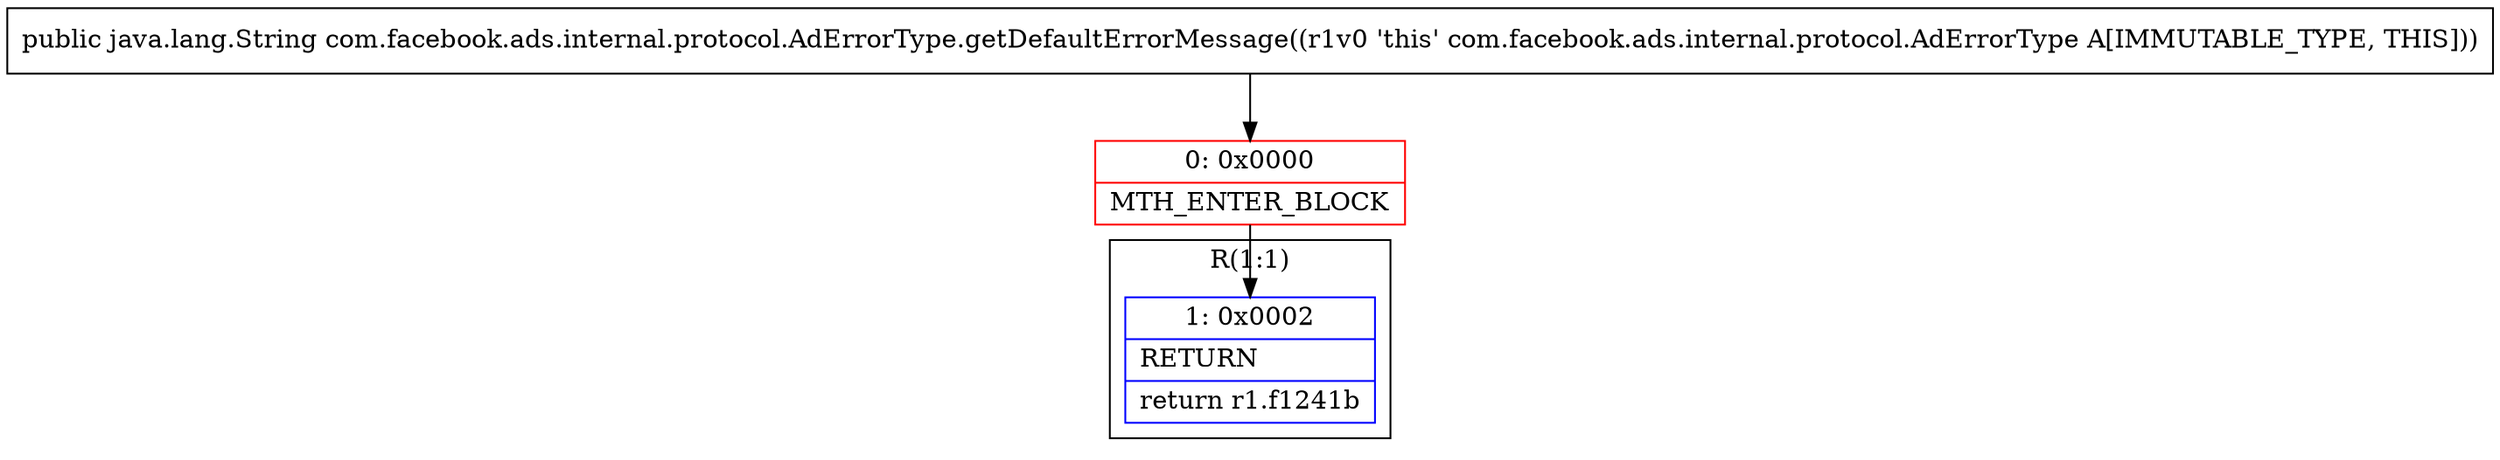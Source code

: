 digraph "CFG forcom.facebook.ads.internal.protocol.AdErrorType.getDefaultErrorMessage()Ljava\/lang\/String;" {
subgraph cluster_Region_335538353 {
label = "R(1:1)";
node [shape=record,color=blue];
Node_1 [shape=record,label="{1\:\ 0x0002|RETURN\l|return r1.f1241b\l}"];
}
Node_0 [shape=record,color=red,label="{0\:\ 0x0000|MTH_ENTER_BLOCK\l}"];
MethodNode[shape=record,label="{public java.lang.String com.facebook.ads.internal.protocol.AdErrorType.getDefaultErrorMessage((r1v0 'this' com.facebook.ads.internal.protocol.AdErrorType A[IMMUTABLE_TYPE, THIS])) }"];
MethodNode -> Node_0;
Node_0 -> Node_1;
}


